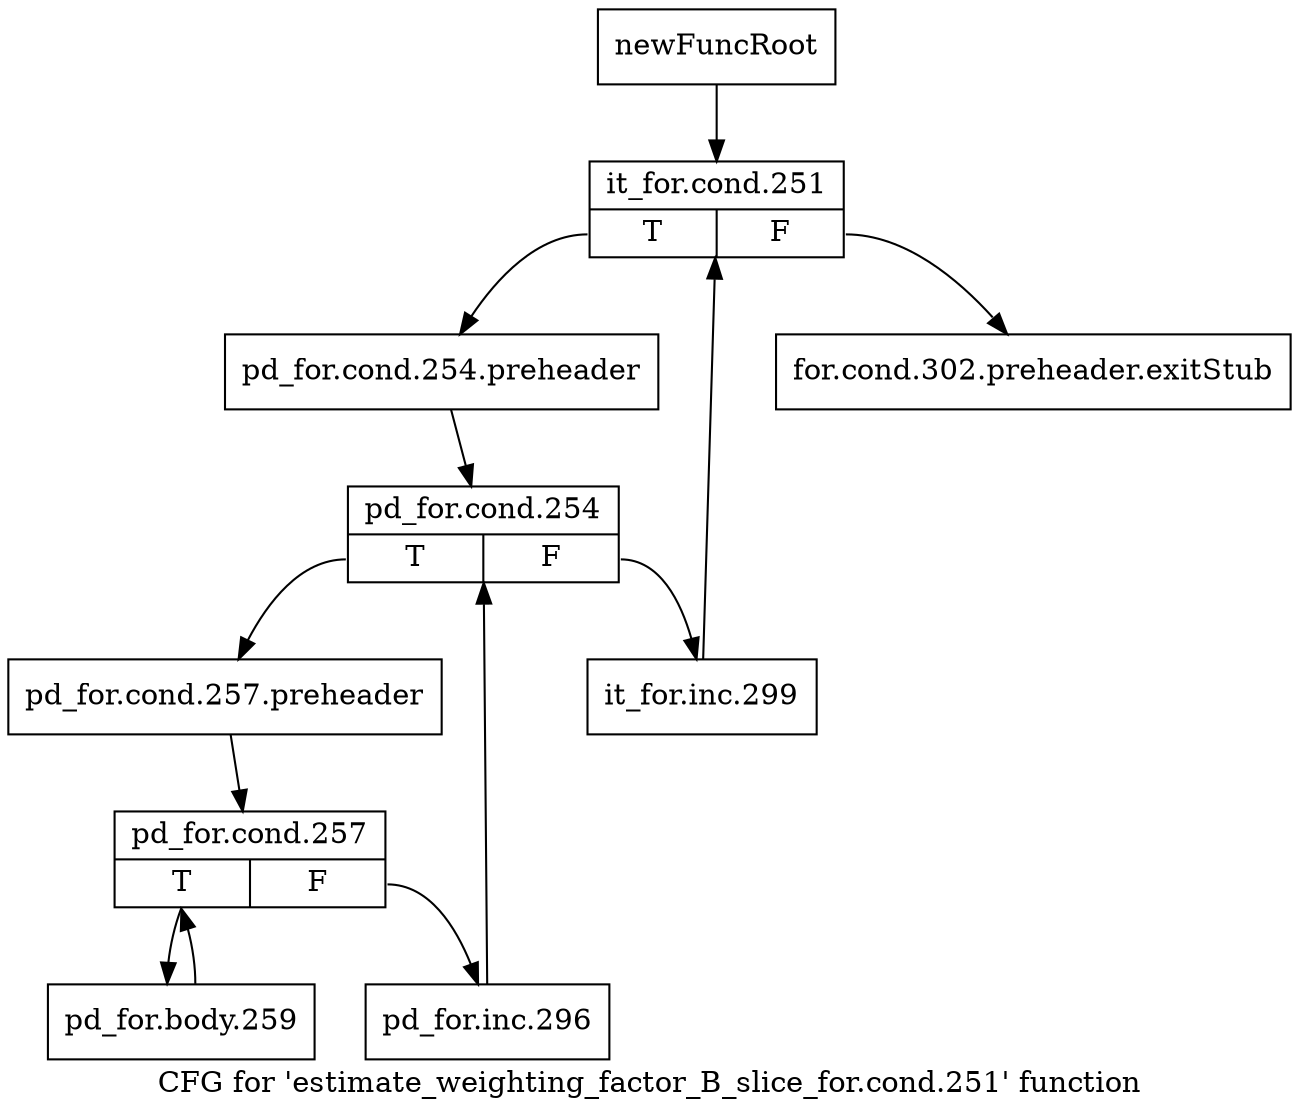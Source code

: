 digraph "CFG for 'estimate_weighting_factor_B_slice_for.cond.251' function" {
	label="CFG for 'estimate_weighting_factor_B_slice_for.cond.251' function";

	Node0x2fd0190 [shape=record,label="{newFuncRoot}"];
	Node0x2fd0190 -> Node0x2fd0230;
	Node0x2fd01e0 [shape=record,label="{for.cond.302.preheader.exitStub}"];
	Node0x2fd0230 [shape=record,label="{it_for.cond.251|{<s0>T|<s1>F}}"];
	Node0x2fd0230:s0 -> Node0x2fd0280;
	Node0x2fd0230:s1 -> Node0x2fd01e0;
	Node0x2fd0280 [shape=record,label="{pd_for.cond.254.preheader}"];
	Node0x2fd0280 -> Node0x2fd02d0;
	Node0x2fd02d0 [shape=record,label="{pd_for.cond.254|{<s0>T|<s1>F}}"];
	Node0x2fd02d0:s0 -> Node0x2fd0370;
	Node0x2fd02d0:s1 -> Node0x2fd0320;
	Node0x2fd0320 [shape=record,label="{it_for.inc.299}"];
	Node0x2fd0320 -> Node0x2fd0230;
	Node0x2fd0370 [shape=record,label="{pd_for.cond.257.preheader}"];
	Node0x2fd0370 -> Node0x2fd03c0;
	Node0x2fd03c0 [shape=record,label="{pd_for.cond.257|{<s0>T|<s1>F}}"];
	Node0x2fd03c0:s0 -> Node0x2fd0d40;
	Node0x2fd03c0:s1 -> Node0x2fd0cf0;
	Node0x2fd0cf0 [shape=record,label="{pd_for.inc.296}"];
	Node0x2fd0cf0 -> Node0x2fd02d0;
	Node0x2fd0d40 [shape=record,label="{pd_for.body.259}"];
	Node0x2fd0d40 -> Node0x2fd03c0;
}
